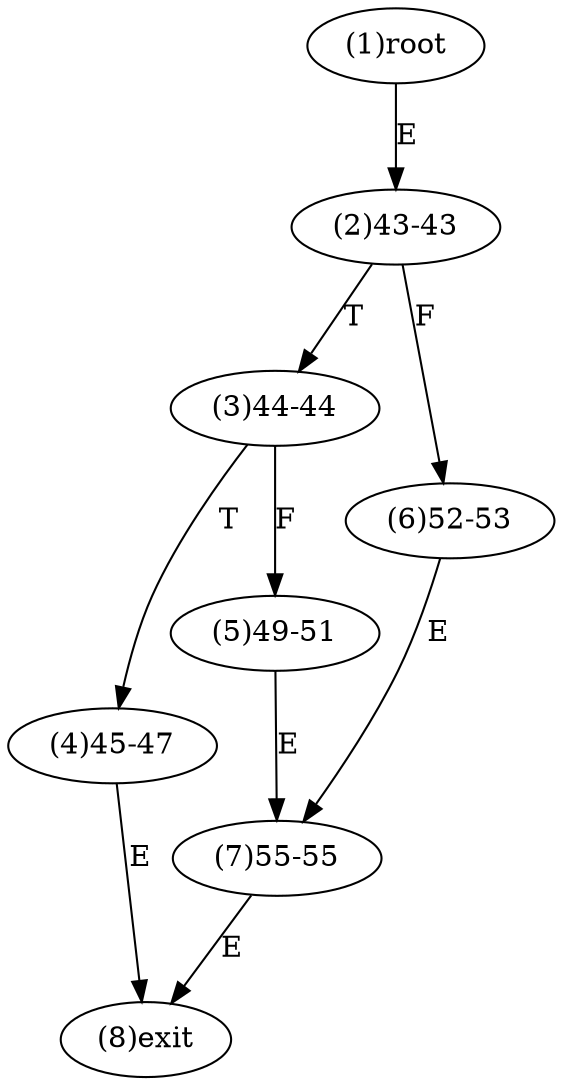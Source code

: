 digraph "" { 
1[ label="(1)root"];
2[ label="(2)43-43"];
3[ label="(3)44-44"];
4[ label="(4)45-47"];
5[ label="(5)49-51"];
6[ label="(6)52-53"];
7[ label="(7)55-55"];
8[ label="(8)exit"];
1->2[ label="E"];
2->6[ label="F"];
2->3[ label="T"];
3->5[ label="F"];
3->4[ label="T"];
4->8[ label="E"];
5->7[ label="E"];
6->7[ label="E"];
7->8[ label="E"];
}